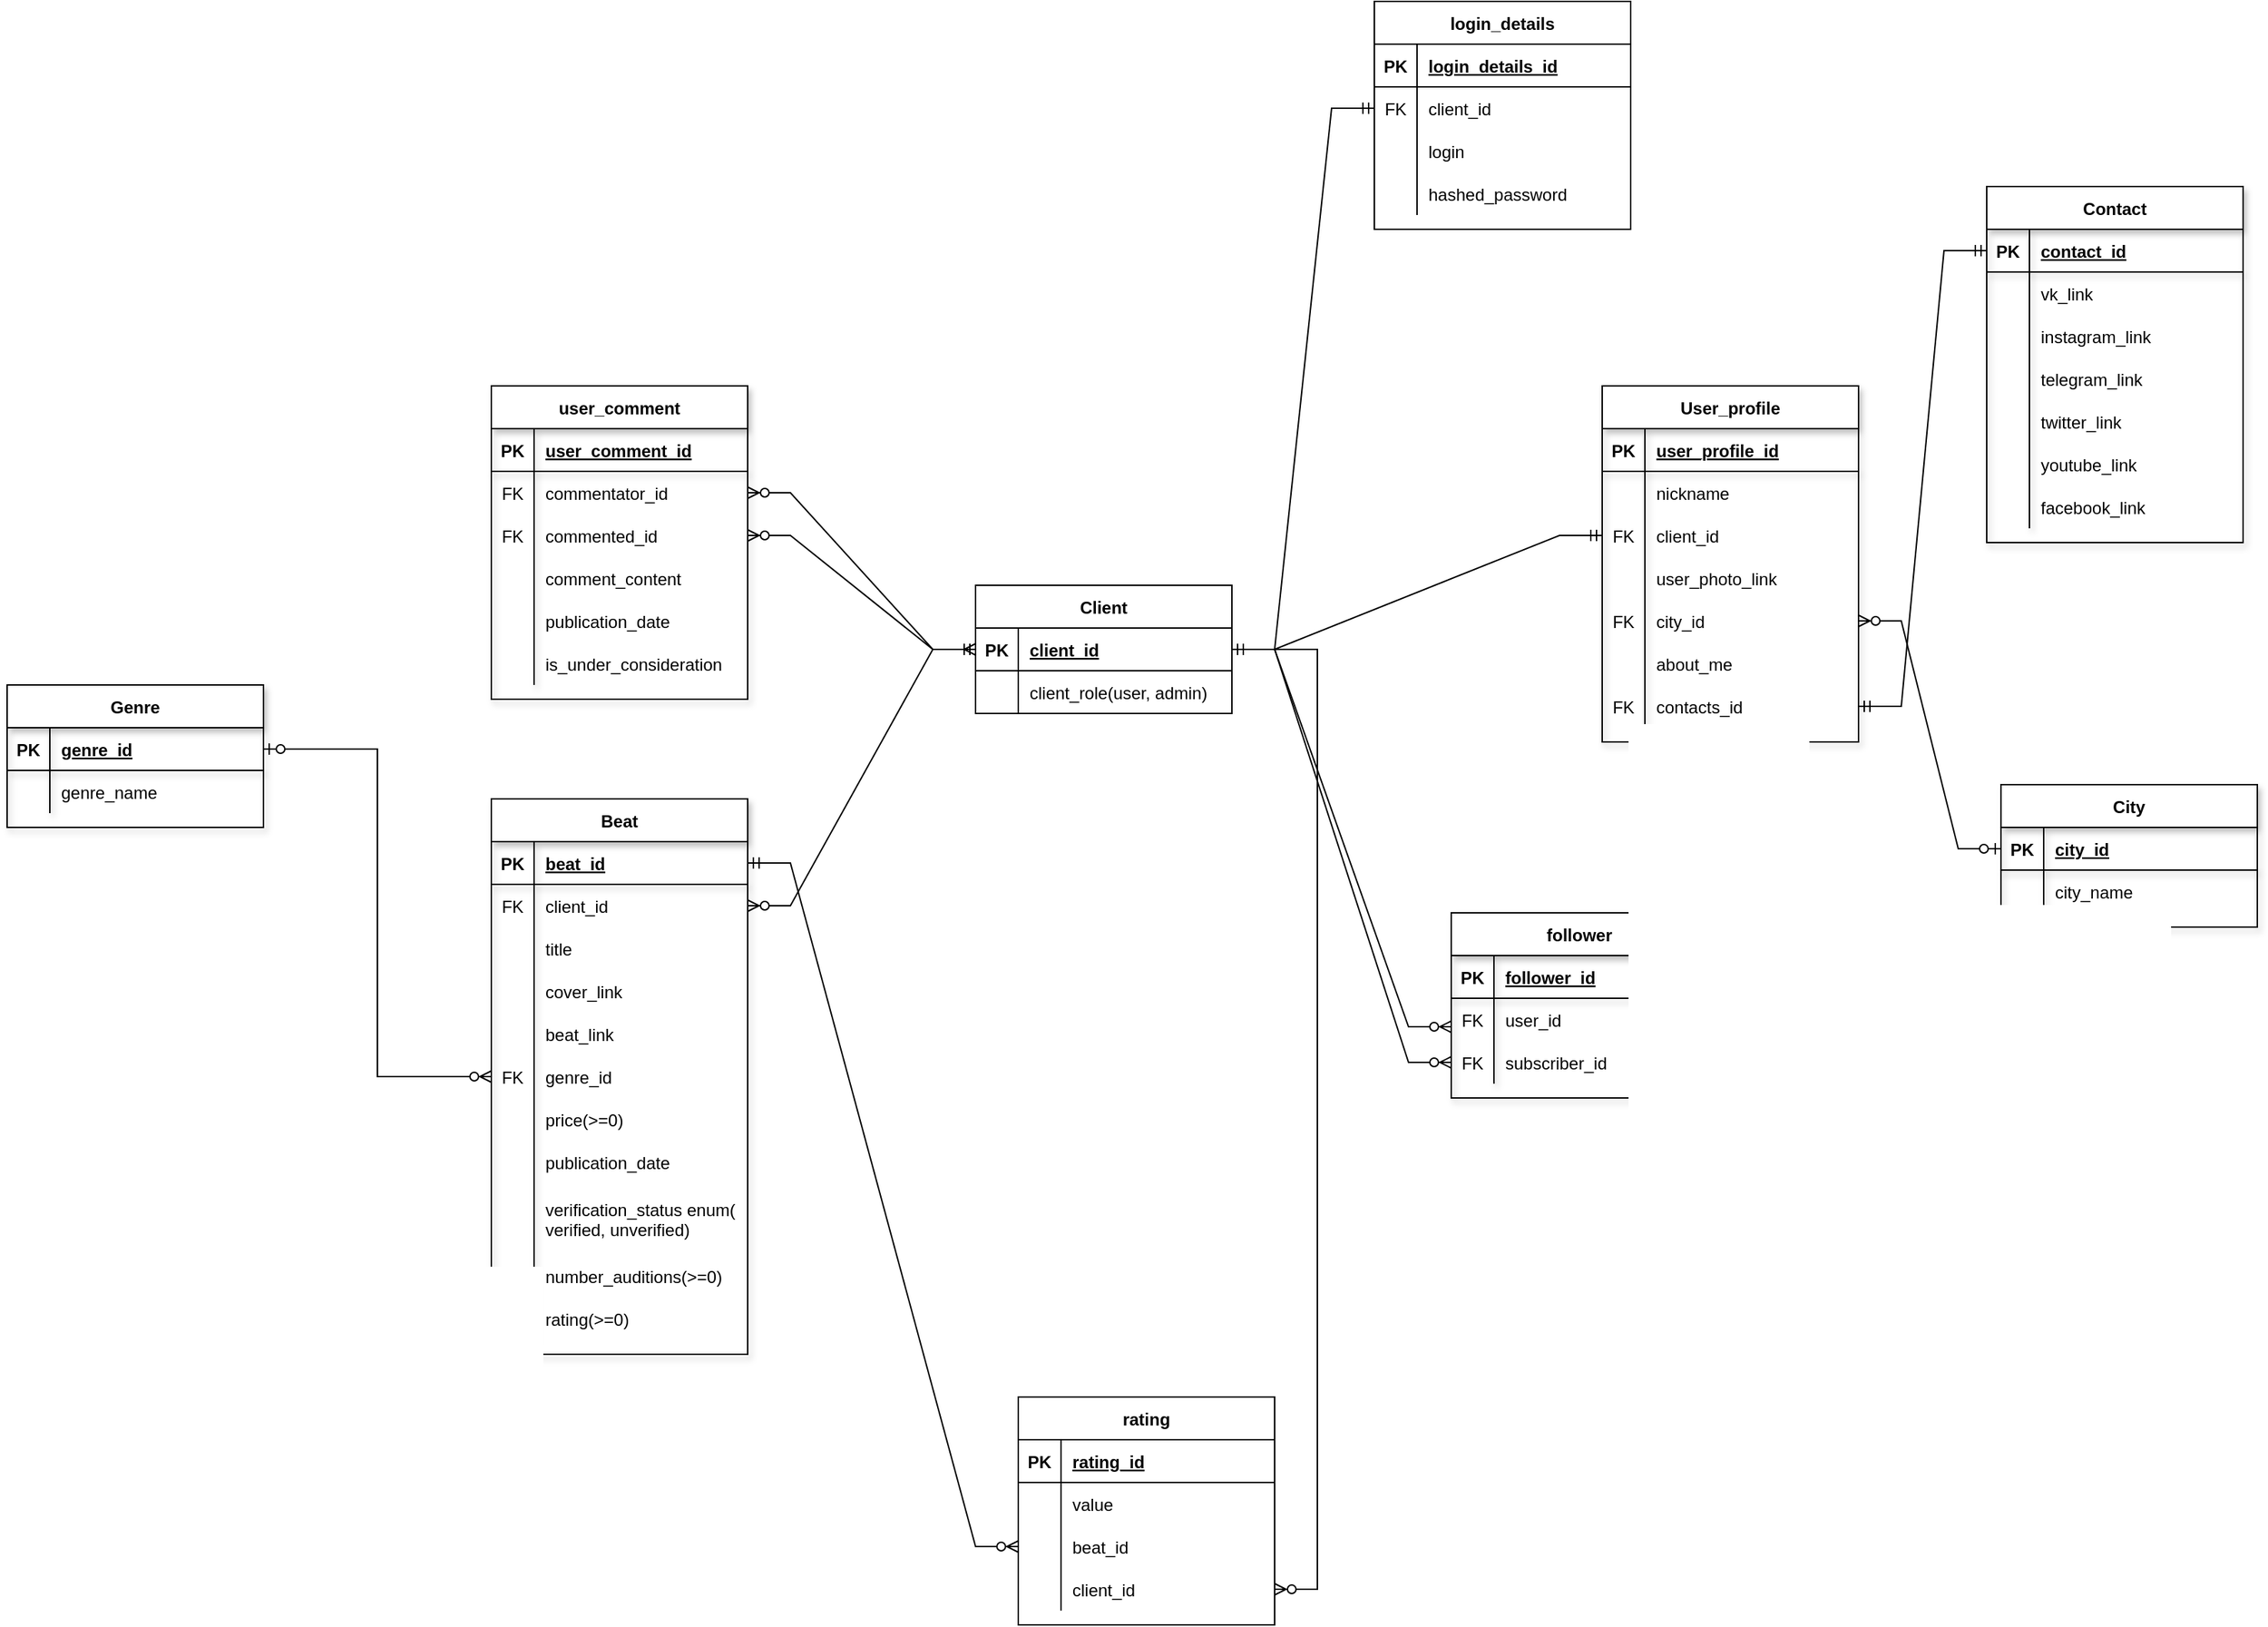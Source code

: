 <mxfile version="15.4.0" type="device"><diagram id="S7lnAUD_7jqkaGzwWIWO" name="Страница 1"><mxGraphModel dx="2012" dy="685" grid="1" gridSize="10" guides="1" tooltips="1" connect="1" arrows="1" fold="1" page="1" pageScale="1" pageWidth="827" pageHeight="1169" math="0" shadow="0"><root><mxCell id="0"/><mxCell id="1" parent="0"/><mxCell id="3VRJRyuE0qE4eAoc0l2R-27" value="Client" style="shape=table;startSize=30;container=1;collapsible=1;childLayout=tableLayout;fixedRows=1;rowLines=0;fontStyle=1;align=center;resizeLast=1;" parent="1" vertex="1"><mxGeometry x="-100" y="690" width="180" height="90" as="geometry"/></mxCell><mxCell id="3VRJRyuE0qE4eAoc0l2R-28" value="" style="shape=partialRectangle;collapsible=0;dropTarget=0;pointerEvents=0;fillColor=none;top=0;left=0;bottom=1;right=0;points=[[0,0.5],[1,0.5]];portConstraint=eastwest;" parent="3VRJRyuE0qE4eAoc0l2R-27" vertex="1"><mxGeometry y="30" width="180" height="30" as="geometry"/></mxCell><mxCell id="3VRJRyuE0qE4eAoc0l2R-29" value="PK" style="shape=partialRectangle;connectable=0;fillColor=none;top=0;left=0;bottom=0;right=0;fontStyle=1;overflow=hidden;" parent="3VRJRyuE0qE4eAoc0l2R-28" vertex="1"><mxGeometry width="30" height="30" as="geometry"><mxRectangle width="30" height="30" as="alternateBounds"/></mxGeometry></mxCell><mxCell id="3VRJRyuE0qE4eAoc0l2R-30" value="client_id" style="shape=partialRectangle;connectable=0;fillColor=none;top=0;left=0;bottom=0;right=0;align=left;spacingLeft=6;fontStyle=5;overflow=hidden;" parent="3VRJRyuE0qE4eAoc0l2R-28" vertex="1"><mxGeometry x="30" width="150" height="30" as="geometry"><mxRectangle width="150" height="30" as="alternateBounds"/></mxGeometry></mxCell><mxCell id="3VRJRyuE0qE4eAoc0l2R-114" style="shape=partialRectangle;collapsible=0;dropTarget=0;pointerEvents=0;fillColor=none;top=0;left=0;bottom=0;right=0;points=[[0,0.5],[1,0.5]];portConstraint=eastwest;" parent="3VRJRyuE0qE4eAoc0l2R-27" vertex="1"><mxGeometry y="60" width="180" height="30" as="geometry"/></mxCell><mxCell id="3VRJRyuE0qE4eAoc0l2R-115" style="shape=partialRectangle;connectable=0;fillColor=none;top=0;left=0;bottom=0;right=0;editable=1;overflow=hidden;" parent="3VRJRyuE0qE4eAoc0l2R-114" vertex="1"><mxGeometry width="30" height="30" as="geometry"><mxRectangle width="30" height="30" as="alternateBounds"/></mxGeometry></mxCell><mxCell id="3VRJRyuE0qE4eAoc0l2R-116" value="client_role(user, admin)" style="shape=partialRectangle;connectable=0;fillColor=none;top=0;left=0;bottom=0;right=0;align=left;spacingLeft=6;overflow=hidden;" parent="3VRJRyuE0qE4eAoc0l2R-114" vertex="1"><mxGeometry x="30" width="150" height="30" as="geometry"><mxRectangle width="150" height="30" as="alternateBounds"/></mxGeometry></mxCell><mxCell id="3VRJRyuE0qE4eAoc0l2R-93" value="login_details" style="shape=table;startSize=30;container=1;collapsible=1;childLayout=tableLayout;fixedRows=1;rowLines=0;fontStyle=1;align=center;resizeLast=1;" parent="1" vertex="1"><mxGeometry x="180" y="280" width="180" height="160" as="geometry"/></mxCell><mxCell id="3VRJRyuE0qE4eAoc0l2R-94" value="" style="shape=partialRectangle;collapsible=0;dropTarget=0;pointerEvents=0;fillColor=none;top=0;left=0;bottom=1;right=0;points=[[0,0.5],[1,0.5]];portConstraint=eastwest;" parent="3VRJRyuE0qE4eAoc0l2R-93" vertex="1"><mxGeometry y="30" width="180" height="30" as="geometry"/></mxCell><mxCell id="3VRJRyuE0qE4eAoc0l2R-95" value="PK" style="shape=partialRectangle;connectable=0;fillColor=none;top=0;left=0;bottom=0;right=0;fontStyle=1;overflow=hidden;" parent="3VRJRyuE0qE4eAoc0l2R-94" vertex="1"><mxGeometry width="30" height="30" as="geometry"><mxRectangle width="30" height="30" as="alternateBounds"/></mxGeometry></mxCell><mxCell id="3VRJRyuE0qE4eAoc0l2R-96" value="login_details_id" style="shape=partialRectangle;connectable=0;fillColor=none;top=0;left=0;bottom=0;right=0;align=left;spacingLeft=6;fontStyle=5;overflow=hidden;" parent="3VRJRyuE0qE4eAoc0l2R-94" vertex="1"><mxGeometry x="30" width="150" height="30" as="geometry"><mxRectangle width="150" height="30" as="alternateBounds"/></mxGeometry></mxCell><mxCell id="3VRJRyuE0qE4eAoc0l2R-97" value="" style="shape=partialRectangle;collapsible=0;dropTarget=0;pointerEvents=0;fillColor=none;top=0;left=0;bottom=0;right=0;points=[[0,0.5],[1,0.5]];portConstraint=eastwest;" parent="3VRJRyuE0qE4eAoc0l2R-93" vertex="1"><mxGeometry y="60" width="180" height="30" as="geometry"/></mxCell><mxCell id="3VRJRyuE0qE4eAoc0l2R-98" value="FK" style="shape=partialRectangle;connectable=0;fillColor=none;top=0;left=0;bottom=0;right=0;editable=1;overflow=hidden;" parent="3VRJRyuE0qE4eAoc0l2R-97" vertex="1"><mxGeometry width="30" height="30" as="geometry"><mxRectangle width="30" height="30" as="alternateBounds"/></mxGeometry></mxCell><mxCell id="3VRJRyuE0qE4eAoc0l2R-99" value="client_id" style="shape=partialRectangle;connectable=0;fillColor=none;top=0;left=0;bottom=0;right=0;align=left;spacingLeft=6;overflow=hidden;" parent="3VRJRyuE0qE4eAoc0l2R-97" vertex="1"><mxGeometry x="30" width="150" height="30" as="geometry"><mxRectangle width="150" height="30" as="alternateBounds"/></mxGeometry></mxCell><mxCell id="3VRJRyuE0qE4eAoc0l2R-100" value="" style="shape=partialRectangle;collapsible=0;dropTarget=0;pointerEvents=0;fillColor=none;top=0;left=0;bottom=0;right=0;points=[[0,0.5],[1,0.5]];portConstraint=eastwest;" parent="3VRJRyuE0qE4eAoc0l2R-93" vertex="1"><mxGeometry y="90" width="180" height="30" as="geometry"/></mxCell><mxCell id="3VRJRyuE0qE4eAoc0l2R-101" value="" style="shape=partialRectangle;connectable=0;fillColor=none;top=0;left=0;bottom=0;right=0;editable=1;overflow=hidden;" parent="3VRJRyuE0qE4eAoc0l2R-100" vertex="1"><mxGeometry width="30" height="30" as="geometry"><mxRectangle width="30" height="30" as="alternateBounds"/></mxGeometry></mxCell><mxCell id="3VRJRyuE0qE4eAoc0l2R-102" value="login" style="shape=partialRectangle;connectable=0;fillColor=none;top=0;left=0;bottom=0;right=0;align=left;spacingLeft=6;overflow=hidden;" parent="3VRJRyuE0qE4eAoc0l2R-100" vertex="1"><mxGeometry x="30" width="150" height="30" as="geometry"><mxRectangle width="150" height="30" as="alternateBounds"/></mxGeometry></mxCell><mxCell id="3VRJRyuE0qE4eAoc0l2R-103" value="" style="shape=partialRectangle;collapsible=0;dropTarget=0;pointerEvents=0;fillColor=none;top=0;left=0;bottom=0;right=0;points=[[0,0.5],[1,0.5]];portConstraint=eastwest;" parent="3VRJRyuE0qE4eAoc0l2R-93" vertex="1"><mxGeometry y="120" width="180" height="30" as="geometry"/></mxCell><mxCell id="3VRJRyuE0qE4eAoc0l2R-104" value="" style="shape=partialRectangle;connectable=0;fillColor=none;top=0;left=0;bottom=0;right=0;editable=1;overflow=hidden;" parent="3VRJRyuE0qE4eAoc0l2R-103" vertex="1"><mxGeometry width="30" height="30" as="geometry"><mxRectangle width="30" height="30" as="alternateBounds"/></mxGeometry></mxCell><mxCell id="3VRJRyuE0qE4eAoc0l2R-105" value="hashed_password" style="shape=partialRectangle;connectable=0;fillColor=none;top=0;left=0;bottom=0;right=0;align=left;spacingLeft=6;overflow=hidden;" parent="3VRJRyuE0qE4eAoc0l2R-103" vertex="1"><mxGeometry x="30" width="150" height="30" as="geometry"><mxRectangle width="150" height="30" as="alternateBounds"/></mxGeometry></mxCell><mxCell id="3VRJRyuE0qE4eAoc0l2R-118" value="" style="edgeStyle=entityRelationEdgeStyle;fontSize=12;html=1;endArrow=ERmandOne;startArrow=ERmandOne;rounded=0;entryX=0;entryY=0.5;entryDx=0;entryDy=0;exitX=1;exitY=0.5;exitDx=0;exitDy=0;" parent="1" source="3VRJRyuE0qE4eAoc0l2R-28" target="3VRJRyuE0qE4eAoc0l2R-97" edge="1"><mxGeometry width="100" height="100" relative="1" as="geometry"><mxPoint x="370" y="300" as="sourcePoint"/><mxPoint x="470" y="200" as="targetPoint"/></mxGeometry></mxCell><mxCell id="3VRJRyuE0qE4eAoc0l2R-119" value="user_comment" style="shape=table;startSize=30;container=1;collapsible=1;childLayout=tableLayout;fixedRows=1;rowLines=0;fontStyle=1;align=center;resizeLast=1;shadow=1;" parent="1" vertex="1"><mxGeometry x="-440" y="550" width="180" height="220" as="geometry"/></mxCell><mxCell id="3VRJRyuE0qE4eAoc0l2R-120" value="" style="shape=partialRectangle;collapsible=0;dropTarget=0;pointerEvents=0;fillColor=none;top=0;left=0;bottom=1;right=0;points=[[0,0.5],[1,0.5]];portConstraint=eastwest;shadow=1;" parent="3VRJRyuE0qE4eAoc0l2R-119" vertex="1"><mxGeometry y="30" width="180" height="30" as="geometry"/></mxCell><mxCell id="3VRJRyuE0qE4eAoc0l2R-121" value="PK" style="shape=partialRectangle;connectable=0;fillColor=none;top=0;left=0;bottom=0;right=0;fontStyle=1;overflow=hidden;shadow=1;" parent="3VRJRyuE0qE4eAoc0l2R-120" vertex="1"><mxGeometry width="30" height="30" as="geometry"><mxRectangle width="30" height="30" as="alternateBounds"/></mxGeometry></mxCell><mxCell id="3VRJRyuE0qE4eAoc0l2R-122" value="user_comment_id" style="shape=partialRectangle;connectable=0;fillColor=none;top=0;left=0;bottom=0;right=0;align=left;spacingLeft=6;fontStyle=5;overflow=hidden;shadow=1;" parent="3VRJRyuE0qE4eAoc0l2R-120" vertex="1"><mxGeometry x="30" width="150" height="30" as="geometry"><mxRectangle width="150" height="30" as="alternateBounds"/></mxGeometry></mxCell><mxCell id="3VRJRyuE0qE4eAoc0l2R-123" value="" style="shape=partialRectangle;collapsible=0;dropTarget=0;pointerEvents=0;fillColor=none;top=0;left=0;bottom=0;right=0;points=[[0,0.5],[1,0.5]];portConstraint=eastwest;shadow=1;" parent="3VRJRyuE0qE4eAoc0l2R-119" vertex="1"><mxGeometry y="60" width="180" height="30" as="geometry"/></mxCell><mxCell id="3VRJRyuE0qE4eAoc0l2R-124" value="FK" style="shape=partialRectangle;connectable=0;fillColor=none;top=0;left=0;bottom=0;right=0;editable=1;overflow=hidden;shadow=1;" parent="3VRJRyuE0qE4eAoc0l2R-123" vertex="1"><mxGeometry width="30" height="30" as="geometry"><mxRectangle width="30" height="30" as="alternateBounds"/></mxGeometry></mxCell><mxCell id="3VRJRyuE0qE4eAoc0l2R-125" value="commentator_id" style="shape=partialRectangle;connectable=0;fillColor=none;top=0;left=0;bottom=0;right=0;align=left;spacingLeft=6;overflow=hidden;shadow=1;" parent="3VRJRyuE0qE4eAoc0l2R-123" vertex="1"><mxGeometry x="30" width="150" height="30" as="geometry"><mxRectangle width="150" height="30" as="alternateBounds"/></mxGeometry></mxCell><mxCell id="3VRJRyuE0qE4eAoc0l2R-126" value="" style="shape=partialRectangle;collapsible=0;dropTarget=0;pointerEvents=0;fillColor=none;top=0;left=0;bottom=0;right=0;points=[[0,0.5],[1,0.5]];portConstraint=eastwest;shadow=1;" parent="3VRJRyuE0qE4eAoc0l2R-119" vertex="1"><mxGeometry y="90" width="180" height="30" as="geometry"/></mxCell><mxCell id="3VRJRyuE0qE4eAoc0l2R-127" value="FK" style="shape=partialRectangle;connectable=0;fillColor=none;top=0;left=0;bottom=0;right=0;editable=1;overflow=hidden;shadow=1;" parent="3VRJRyuE0qE4eAoc0l2R-126" vertex="1"><mxGeometry width="30" height="30" as="geometry"><mxRectangle width="30" height="30" as="alternateBounds"/></mxGeometry></mxCell><mxCell id="3VRJRyuE0qE4eAoc0l2R-128" value="commented_id" style="shape=partialRectangle;connectable=0;fillColor=none;top=0;left=0;bottom=0;right=0;align=left;spacingLeft=6;overflow=hidden;shadow=1;" parent="3VRJRyuE0qE4eAoc0l2R-126" vertex="1"><mxGeometry x="30" width="150" height="30" as="geometry"><mxRectangle width="150" height="30" as="alternateBounds"/></mxGeometry></mxCell><mxCell id="3VRJRyuE0qE4eAoc0l2R-129" value="" style="shape=partialRectangle;collapsible=0;dropTarget=0;pointerEvents=0;fillColor=none;top=0;left=0;bottom=0;right=0;points=[[0,0.5],[1,0.5]];portConstraint=eastwest;shadow=1;" parent="3VRJRyuE0qE4eAoc0l2R-119" vertex="1"><mxGeometry y="120" width="180" height="30" as="geometry"/></mxCell><mxCell id="3VRJRyuE0qE4eAoc0l2R-130" value="" style="shape=partialRectangle;connectable=0;fillColor=none;top=0;left=0;bottom=0;right=0;editable=1;overflow=hidden;shadow=1;" parent="3VRJRyuE0qE4eAoc0l2R-129" vertex="1"><mxGeometry width="30" height="30" as="geometry"><mxRectangle width="30" height="30" as="alternateBounds"/></mxGeometry></mxCell><mxCell id="3VRJRyuE0qE4eAoc0l2R-131" value="comment_content" style="shape=partialRectangle;connectable=0;fillColor=none;top=0;left=0;bottom=0;right=0;align=left;spacingLeft=6;overflow=hidden;shadow=1;" parent="3VRJRyuE0qE4eAoc0l2R-129" vertex="1"><mxGeometry x="30" width="150" height="30" as="geometry"><mxRectangle width="150" height="30" as="alternateBounds"/></mxGeometry></mxCell><mxCell id="3VRJRyuE0qE4eAoc0l2R-137" style="shape=partialRectangle;collapsible=0;dropTarget=0;pointerEvents=0;fillColor=none;top=0;left=0;bottom=0;right=0;points=[[0,0.5],[1,0.5]];portConstraint=eastwest;shadow=1;" parent="3VRJRyuE0qE4eAoc0l2R-119" vertex="1"><mxGeometry y="150" width="180" height="30" as="geometry"/></mxCell><mxCell id="3VRJRyuE0qE4eAoc0l2R-138" style="shape=partialRectangle;connectable=0;fillColor=none;top=0;left=0;bottom=0;right=0;editable=1;overflow=hidden;shadow=1;" parent="3VRJRyuE0qE4eAoc0l2R-137" vertex="1"><mxGeometry width="30" height="30" as="geometry"><mxRectangle width="30" height="30" as="alternateBounds"/></mxGeometry></mxCell><mxCell id="3VRJRyuE0qE4eAoc0l2R-139" value="publication_date" style="shape=partialRectangle;connectable=0;fillColor=none;top=0;left=0;bottom=0;right=0;align=left;spacingLeft=6;overflow=hidden;shadow=1;" parent="3VRJRyuE0qE4eAoc0l2R-137" vertex="1"><mxGeometry x="30" width="150" height="30" as="geometry"><mxRectangle width="150" height="30" as="alternateBounds"/></mxGeometry></mxCell><mxCell id="3VRJRyuE0qE4eAoc0l2R-277" style="shape=partialRectangle;collapsible=0;dropTarget=0;pointerEvents=0;fillColor=none;top=0;left=0;bottom=0;right=0;points=[[0,0.5],[1,0.5]];portConstraint=eastwest;shadow=1;" parent="3VRJRyuE0qE4eAoc0l2R-119" vertex="1"><mxGeometry y="180" width="180" height="30" as="geometry"/></mxCell><mxCell id="3VRJRyuE0qE4eAoc0l2R-278" style="shape=partialRectangle;connectable=0;fillColor=none;top=0;left=0;bottom=0;right=0;editable=1;overflow=hidden;shadow=1;" parent="3VRJRyuE0qE4eAoc0l2R-277" vertex="1"><mxGeometry width="30" height="30" as="geometry"><mxRectangle width="30" height="30" as="alternateBounds"/></mxGeometry></mxCell><mxCell id="3VRJRyuE0qE4eAoc0l2R-279" value="is_under_consideration" style="shape=partialRectangle;connectable=0;fillColor=none;top=0;left=0;bottom=0;right=0;align=left;spacingLeft=6;overflow=hidden;shadow=1;" parent="3VRJRyuE0qE4eAoc0l2R-277" vertex="1"><mxGeometry x="30" width="150" height="30" as="geometry"><mxRectangle width="150" height="30" as="alternateBounds"/></mxGeometry></mxCell><mxCell id="3VRJRyuE0qE4eAoc0l2R-132" value="" style="edgeStyle=entityRelationEdgeStyle;fontSize=12;html=1;endArrow=ERzeroToMany;startArrow=ERmandOne;rounded=0;entryX=1;entryY=0.5;entryDx=0;entryDy=0;exitX=0;exitY=0.5;exitDx=0;exitDy=0;" parent="1" source="3VRJRyuE0qE4eAoc0l2R-28" target="3VRJRyuE0qE4eAoc0l2R-123" edge="1"><mxGeometry width="100" height="100" relative="1" as="geometry"><mxPoint x="160" y="325" as="sourcePoint"/><mxPoint x="470" y="200" as="targetPoint"/></mxGeometry></mxCell><mxCell id="3VRJRyuE0qE4eAoc0l2R-133" value="" style="edgeStyle=entityRelationEdgeStyle;fontSize=12;html=1;endArrow=ERzeroToMany;startArrow=ERmandOne;rounded=0;entryX=1;entryY=0.5;entryDx=0;entryDy=0;" parent="1" source="3VRJRyuE0qE4eAoc0l2R-28" target="3VRJRyuE0qE4eAoc0l2R-126" edge="1"><mxGeometry width="100" height="100" relative="1" as="geometry"><mxPoint x="200" y="150" as="sourcePoint"/><mxPoint x="230" y="240" as="targetPoint"/></mxGeometry></mxCell><mxCell id="3VRJRyuE0qE4eAoc0l2R-140" value="Beat" style="shape=table;startSize=30;container=1;collapsible=1;childLayout=tableLayout;fixedRows=1;rowLines=0;fontStyle=1;align=center;resizeLast=1;shadow=1;" parent="1" vertex="1"><mxGeometry x="-440" y="840" width="180" height="390" as="geometry"/></mxCell><mxCell id="3VRJRyuE0qE4eAoc0l2R-141" value="" style="shape=partialRectangle;collapsible=0;dropTarget=0;pointerEvents=0;fillColor=none;top=0;left=0;bottom=1;right=0;points=[[0,0.5],[1,0.5]];portConstraint=eastwest;shadow=1;" parent="3VRJRyuE0qE4eAoc0l2R-140" vertex="1"><mxGeometry y="30" width="180" height="30" as="geometry"/></mxCell><mxCell id="3VRJRyuE0qE4eAoc0l2R-142" value="PK" style="shape=partialRectangle;connectable=0;fillColor=none;top=0;left=0;bottom=0;right=0;fontStyle=1;overflow=hidden;shadow=1;" parent="3VRJRyuE0qE4eAoc0l2R-141" vertex="1"><mxGeometry width="30" height="30" as="geometry"><mxRectangle width="30" height="30" as="alternateBounds"/></mxGeometry></mxCell><mxCell id="3VRJRyuE0qE4eAoc0l2R-143" value="beat_id" style="shape=partialRectangle;connectable=0;fillColor=none;top=0;left=0;bottom=0;right=0;align=left;spacingLeft=6;fontStyle=5;overflow=hidden;shadow=1;" parent="3VRJRyuE0qE4eAoc0l2R-141" vertex="1"><mxGeometry x="30" width="150" height="30" as="geometry"><mxRectangle width="150" height="30" as="alternateBounds"/></mxGeometry></mxCell><mxCell id="3VRJRyuE0qE4eAoc0l2R-144" value="" style="shape=partialRectangle;collapsible=0;dropTarget=0;pointerEvents=0;fillColor=none;top=0;left=0;bottom=0;right=0;points=[[0,0.5],[1,0.5]];portConstraint=eastwest;shadow=1;" parent="3VRJRyuE0qE4eAoc0l2R-140" vertex="1"><mxGeometry y="60" width="180" height="30" as="geometry"/></mxCell><mxCell id="3VRJRyuE0qE4eAoc0l2R-145" value="FK" style="shape=partialRectangle;connectable=0;fillColor=none;top=0;left=0;bottom=0;right=0;editable=1;overflow=hidden;shadow=1;" parent="3VRJRyuE0qE4eAoc0l2R-144" vertex="1"><mxGeometry width="30" height="30" as="geometry"><mxRectangle width="30" height="30" as="alternateBounds"/></mxGeometry></mxCell><mxCell id="3VRJRyuE0qE4eAoc0l2R-146" value="client_id" style="shape=partialRectangle;connectable=0;fillColor=none;top=0;left=0;bottom=0;right=0;align=left;spacingLeft=6;overflow=hidden;shadow=1;" parent="3VRJRyuE0qE4eAoc0l2R-144" vertex="1"><mxGeometry x="30" width="150" height="30" as="geometry"><mxRectangle width="150" height="30" as="alternateBounds"/></mxGeometry></mxCell><mxCell id="3VRJRyuE0qE4eAoc0l2R-147" value="" style="shape=partialRectangle;collapsible=0;dropTarget=0;pointerEvents=0;fillColor=none;top=0;left=0;bottom=0;right=0;points=[[0,0.5],[1,0.5]];portConstraint=eastwest;shadow=1;" parent="3VRJRyuE0qE4eAoc0l2R-140" vertex="1"><mxGeometry y="90" width="180" height="30" as="geometry"/></mxCell><mxCell id="3VRJRyuE0qE4eAoc0l2R-148" value="" style="shape=partialRectangle;connectable=0;fillColor=none;top=0;left=0;bottom=0;right=0;editable=1;overflow=hidden;shadow=1;" parent="3VRJRyuE0qE4eAoc0l2R-147" vertex="1"><mxGeometry width="30" height="30" as="geometry"><mxRectangle width="30" height="30" as="alternateBounds"/></mxGeometry></mxCell><mxCell id="3VRJRyuE0qE4eAoc0l2R-149" value="title" style="shape=partialRectangle;connectable=0;fillColor=none;top=0;left=0;bottom=0;right=0;align=left;spacingLeft=6;overflow=hidden;shadow=1;" parent="3VRJRyuE0qE4eAoc0l2R-147" vertex="1"><mxGeometry x="30" width="150" height="30" as="geometry"><mxRectangle width="150" height="30" as="alternateBounds"/></mxGeometry></mxCell><mxCell id="3VRJRyuE0qE4eAoc0l2R-150" value="" style="shape=partialRectangle;collapsible=0;dropTarget=0;pointerEvents=0;fillColor=none;top=0;left=0;bottom=0;right=0;points=[[0,0.5],[1,0.5]];portConstraint=eastwest;shadow=1;" parent="3VRJRyuE0qE4eAoc0l2R-140" vertex="1"><mxGeometry y="120" width="180" height="30" as="geometry"/></mxCell><mxCell id="3VRJRyuE0qE4eAoc0l2R-151" value="" style="shape=partialRectangle;connectable=0;fillColor=none;top=0;left=0;bottom=0;right=0;editable=1;overflow=hidden;shadow=1;" parent="3VRJRyuE0qE4eAoc0l2R-150" vertex="1"><mxGeometry width="30" height="30" as="geometry"><mxRectangle width="30" height="30" as="alternateBounds"/></mxGeometry></mxCell><mxCell id="3VRJRyuE0qE4eAoc0l2R-152" value="cover_link" style="shape=partialRectangle;connectable=0;fillColor=none;top=0;left=0;bottom=0;right=0;align=left;spacingLeft=6;overflow=hidden;shadow=1;" parent="3VRJRyuE0qE4eAoc0l2R-150" vertex="1"><mxGeometry x="30" width="150" height="30" as="geometry"><mxRectangle width="150" height="30" as="alternateBounds"/></mxGeometry></mxCell><mxCell id="xA5j8Jng3tUa9qm7ZO_o-1" style="shape=partialRectangle;collapsible=0;dropTarget=0;pointerEvents=0;fillColor=none;top=0;left=0;bottom=0;right=0;points=[[0,0.5],[1,0.5]];portConstraint=eastwest;shadow=1;" parent="3VRJRyuE0qE4eAoc0l2R-140" vertex="1"><mxGeometry y="150" width="180" height="30" as="geometry"/></mxCell><mxCell id="xA5j8Jng3tUa9qm7ZO_o-2" style="shape=partialRectangle;connectable=0;fillColor=none;top=0;left=0;bottom=0;right=0;editable=1;overflow=hidden;shadow=1;" parent="xA5j8Jng3tUa9qm7ZO_o-1" vertex="1"><mxGeometry width="30" height="30" as="geometry"><mxRectangle width="30" height="30" as="alternateBounds"/></mxGeometry></mxCell><mxCell id="xA5j8Jng3tUa9qm7ZO_o-3" value="beat_link" style="shape=partialRectangle;connectable=0;fillColor=none;top=0;left=0;bottom=0;right=0;align=left;spacingLeft=6;overflow=hidden;shadow=1;" parent="xA5j8Jng3tUa9qm7ZO_o-1" vertex="1"><mxGeometry x="30" width="150" height="30" as="geometry"><mxRectangle width="150" height="30" as="alternateBounds"/></mxGeometry></mxCell><mxCell id="3VRJRyuE0qE4eAoc0l2R-175" style="shape=partialRectangle;collapsible=0;dropTarget=0;pointerEvents=0;fillColor=none;top=0;left=0;bottom=0;right=0;points=[[0,0.5],[1,0.5]];portConstraint=eastwest;shadow=1;" parent="3VRJRyuE0qE4eAoc0l2R-140" vertex="1"><mxGeometry y="180" width="180" height="30" as="geometry"/></mxCell><mxCell id="3VRJRyuE0qE4eAoc0l2R-176" value="FK" style="shape=partialRectangle;connectable=0;fillColor=none;top=0;left=0;bottom=0;right=0;editable=1;overflow=hidden;shadow=1;" parent="3VRJRyuE0qE4eAoc0l2R-175" vertex="1"><mxGeometry width="30" height="30" as="geometry"><mxRectangle width="30" height="30" as="alternateBounds"/></mxGeometry></mxCell><mxCell id="3VRJRyuE0qE4eAoc0l2R-177" value="genre_id" style="shape=partialRectangle;connectable=0;fillColor=none;top=0;left=0;bottom=0;right=0;align=left;spacingLeft=6;overflow=hidden;shadow=1;" parent="3VRJRyuE0qE4eAoc0l2R-175" vertex="1"><mxGeometry x="30" width="150" height="30" as="geometry"><mxRectangle width="150" height="30" as="alternateBounds"/></mxGeometry></mxCell><mxCell id="3VRJRyuE0qE4eAoc0l2R-172" style="shape=partialRectangle;collapsible=0;dropTarget=0;pointerEvents=0;fillColor=none;top=0;left=0;bottom=0;right=0;points=[[0,0.5],[1,0.5]];portConstraint=eastwest;shadow=1;" parent="3VRJRyuE0qE4eAoc0l2R-140" vertex="1"><mxGeometry y="210" width="180" height="30" as="geometry"/></mxCell><mxCell id="3VRJRyuE0qE4eAoc0l2R-173" style="shape=partialRectangle;connectable=0;fillColor=none;top=0;left=0;bottom=0;right=0;editable=1;overflow=hidden;shadow=1;" parent="3VRJRyuE0qE4eAoc0l2R-172" vertex="1"><mxGeometry width="30" height="30" as="geometry"><mxRectangle width="30" height="30" as="alternateBounds"/></mxGeometry></mxCell><mxCell id="3VRJRyuE0qE4eAoc0l2R-174" value="price(&gt;=0)" style="shape=partialRectangle;connectable=0;fillColor=none;top=0;left=0;bottom=0;right=0;align=left;spacingLeft=6;overflow=hidden;shadow=1;" parent="3VRJRyuE0qE4eAoc0l2R-172" vertex="1"><mxGeometry x="30" width="150" height="30" as="geometry"><mxRectangle width="150" height="30" as="alternateBounds"/></mxGeometry></mxCell><mxCell id="3VRJRyuE0qE4eAoc0l2R-198" style="shape=partialRectangle;collapsible=0;dropTarget=0;pointerEvents=0;fillColor=none;top=0;left=0;bottom=0;right=0;points=[[0,0.5],[1,0.5]];portConstraint=eastwest;shadow=1;" parent="3VRJRyuE0qE4eAoc0l2R-140" vertex="1"><mxGeometry y="240" width="180" height="30" as="geometry"/></mxCell><mxCell id="3VRJRyuE0qE4eAoc0l2R-199" style="shape=partialRectangle;connectable=0;fillColor=none;top=0;left=0;bottom=0;right=0;editable=1;overflow=hidden;shadow=1;" parent="3VRJRyuE0qE4eAoc0l2R-198" vertex="1"><mxGeometry width="30" height="30" as="geometry"><mxRectangle width="30" height="30" as="alternateBounds"/></mxGeometry></mxCell><mxCell id="3VRJRyuE0qE4eAoc0l2R-200" value="publication_date" style="shape=partialRectangle;connectable=0;fillColor=none;top=0;left=0;bottom=0;right=0;align=left;spacingLeft=6;overflow=hidden;shadow=1;" parent="3VRJRyuE0qE4eAoc0l2R-198" vertex="1"><mxGeometry x="30" width="150" height="30" as="geometry"><mxRectangle width="150" height="30" as="alternateBounds"/></mxGeometry></mxCell><mxCell id="3VRJRyuE0qE4eAoc0l2R-261" style="shape=partialRectangle;collapsible=0;dropTarget=0;pointerEvents=0;fillColor=none;top=0;left=0;bottom=0;right=0;points=[[0,0.5],[1,0.5]];portConstraint=eastwest;shadow=1;" parent="3VRJRyuE0qE4eAoc0l2R-140" vertex="1"><mxGeometry y="270" width="180" height="50" as="geometry"/></mxCell><mxCell id="3VRJRyuE0qE4eAoc0l2R-262" style="shape=partialRectangle;connectable=0;fillColor=none;top=0;left=0;bottom=0;right=0;editable=1;overflow=hidden;shadow=1;" parent="3VRJRyuE0qE4eAoc0l2R-261" vertex="1"><mxGeometry width="30" height="50" as="geometry"><mxRectangle width="30" height="50" as="alternateBounds"/></mxGeometry></mxCell><mxCell id="3VRJRyuE0qE4eAoc0l2R-263" value="verification_status enum(&#10;verified, unverified)" style="shape=partialRectangle;connectable=0;fillColor=none;top=0;left=0;bottom=0;right=0;align=left;spacingLeft=6;overflow=hidden;shadow=1;" parent="3VRJRyuE0qE4eAoc0l2R-261" vertex="1"><mxGeometry x="30" width="150" height="50" as="geometry"><mxRectangle width="150" height="50" as="alternateBounds"/></mxGeometry></mxCell><mxCell id="3VRJRyuE0qE4eAoc0l2R-169" style="shape=partialRectangle;collapsible=0;dropTarget=0;pointerEvents=0;fillColor=none;top=0;left=0;bottom=0;right=0;points=[[0,0.5],[1,0.5]];portConstraint=eastwest;shadow=1;" parent="3VRJRyuE0qE4eAoc0l2R-140" vertex="1"><mxGeometry y="320" width="180" height="30" as="geometry"/></mxCell><mxCell id="3VRJRyuE0qE4eAoc0l2R-170" style="shape=partialRectangle;connectable=0;fillColor=none;top=0;left=0;bottom=0;right=0;editable=1;overflow=hidden;shadow=1;" parent="3VRJRyuE0qE4eAoc0l2R-169" vertex="1"><mxGeometry width="30" height="30" as="geometry"><mxRectangle width="30" height="30" as="alternateBounds"/></mxGeometry></mxCell><mxCell id="3VRJRyuE0qE4eAoc0l2R-171" value="number_auditions(&gt;=0)" style="shape=partialRectangle;connectable=0;fillColor=none;top=0;left=0;bottom=0;right=0;align=left;spacingLeft=6;overflow=hidden;shadow=1;" parent="3VRJRyuE0qE4eAoc0l2R-169" vertex="1"><mxGeometry x="30" width="150" height="30" as="geometry"><mxRectangle width="150" height="30" as="alternateBounds"/></mxGeometry></mxCell><mxCell id="3VRJRyuE0qE4eAoc0l2R-166" style="shape=partialRectangle;collapsible=0;dropTarget=0;pointerEvents=0;fillColor=none;top=0;left=0;bottom=0;right=0;points=[[0,0.5],[1,0.5]];portConstraint=eastwest;shadow=1;" parent="3VRJRyuE0qE4eAoc0l2R-140" vertex="1"><mxGeometry y="350" width="180" height="30" as="geometry"/></mxCell><mxCell id="3VRJRyuE0qE4eAoc0l2R-167" style="shape=partialRectangle;connectable=0;fillColor=none;top=0;left=0;bottom=0;right=0;editable=1;overflow=hidden;shadow=1;" parent="3VRJRyuE0qE4eAoc0l2R-166" vertex="1"><mxGeometry width="30" height="30" as="geometry"><mxRectangle width="30" height="30" as="alternateBounds"/></mxGeometry></mxCell><mxCell id="3VRJRyuE0qE4eAoc0l2R-168" value="rating(&gt;=0)" style="shape=partialRectangle;connectable=0;fillColor=none;top=0;left=0;bottom=0;right=0;align=left;spacingLeft=6;overflow=hidden;shadow=1;" parent="3VRJRyuE0qE4eAoc0l2R-166" vertex="1"><mxGeometry x="30" width="150" height="30" as="geometry"><mxRectangle width="150" height="30" as="alternateBounds"/></mxGeometry></mxCell><mxCell id="3VRJRyuE0qE4eAoc0l2R-153" value="User_profile" style="shape=table;startSize=30;container=1;collapsible=1;childLayout=tableLayout;fixedRows=1;rowLines=0;fontStyle=1;align=center;resizeLast=1;shadow=1;" parent="1" vertex="1"><mxGeometry x="340" y="550" width="180" height="250" as="geometry"/></mxCell><mxCell id="3VRJRyuE0qE4eAoc0l2R-154" value="" style="shape=partialRectangle;collapsible=0;dropTarget=0;pointerEvents=0;fillColor=none;top=0;left=0;bottom=1;right=0;points=[[0,0.5],[1,0.5]];portConstraint=eastwest;shadow=1;" parent="3VRJRyuE0qE4eAoc0l2R-153" vertex="1"><mxGeometry y="30" width="180" height="30" as="geometry"/></mxCell><mxCell id="3VRJRyuE0qE4eAoc0l2R-155" value="PK" style="shape=partialRectangle;connectable=0;fillColor=none;top=0;left=0;bottom=0;right=0;fontStyle=1;overflow=hidden;shadow=1;" parent="3VRJRyuE0qE4eAoc0l2R-154" vertex="1"><mxGeometry width="30" height="30" as="geometry"><mxRectangle width="30" height="30" as="alternateBounds"/></mxGeometry></mxCell><mxCell id="3VRJRyuE0qE4eAoc0l2R-156" value="user_profile_id" style="shape=partialRectangle;connectable=0;fillColor=none;top=0;left=0;bottom=0;right=0;align=left;spacingLeft=6;fontStyle=5;overflow=hidden;shadow=1;" parent="3VRJRyuE0qE4eAoc0l2R-154" vertex="1"><mxGeometry x="30" width="150" height="30" as="geometry"><mxRectangle width="150" height="30" as="alternateBounds"/></mxGeometry></mxCell><mxCell id="3VRJRyuE0qE4eAoc0l2R-31" value="" style="shape=partialRectangle;collapsible=0;dropTarget=0;pointerEvents=0;fillColor=none;top=0;left=0;bottom=0;right=0;points=[[0,0.5],[1,0.5]];portConstraint=eastwest;" parent="3VRJRyuE0qE4eAoc0l2R-153" vertex="1"><mxGeometry y="60" width="180" height="30" as="geometry"/></mxCell><mxCell id="3VRJRyuE0qE4eAoc0l2R-32" value="" style="shape=partialRectangle;connectable=0;fillColor=none;top=0;left=0;bottom=0;right=0;editable=1;overflow=hidden;" parent="3VRJRyuE0qE4eAoc0l2R-31" vertex="1"><mxGeometry width="30" height="30" as="geometry"><mxRectangle width="30" height="30" as="alternateBounds"/></mxGeometry></mxCell><mxCell id="3VRJRyuE0qE4eAoc0l2R-33" value="nickname" style="shape=partialRectangle;connectable=0;fillColor=none;top=0;left=0;bottom=0;right=0;align=left;spacingLeft=6;overflow=hidden;" parent="3VRJRyuE0qE4eAoc0l2R-31" vertex="1"><mxGeometry x="30" width="150" height="30" as="geometry"><mxRectangle width="150" height="30" as="alternateBounds"/></mxGeometry></mxCell><mxCell id="3VRJRyuE0qE4eAoc0l2R-157" value="" style="shape=partialRectangle;collapsible=0;dropTarget=0;pointerEvents=0;fillColor=none;top=0;left=0;bottom=0;right=0;points=[[0,0.5],[1,0.5]];portConstraint=eastwest;shadow=1;" parent="3VRJRyuE0qE4eAoc0l2R-153" vertex="1"><mxGeometry y="90" width="180" height="30" as="geometry"/></mxCell><mxCell id="3VRJRyuE0qE4eAoc0l2R-158" value="FK" style="shape=partialRectangle;connectable=0;fillColor=none;top=0;left=0;bottom=0;right=0;editable=1;overflow=hidden;shadow=1;" parent="3VRJRyuE0qE4eAoc0l2R-157" vertex="1"><mxGeometry width="30" height="30" as="geometry"><mxRectangle width="30" height="30" as="alternateBounds"/></mxGeometry></mxCell><mxCell id="3VRJRyuE0qE4eAoc0l2R-159" value="client_id" style="shape=partialRectangle;connectable=0;fillColor=none;top=0;left=0;bottom=0;right=0;align=left;spacingLeft=6;overflow=hidden;shadow=1;" parent="3VRJRyuE0qE4eAoc0l2R-157" vertex="1"><mxGeometry x="30" width="150" height="30" as="geometry"><mxRectangle width="150" height="30" as="alternateBounds"/></mxGeometry></mxCell><mxCell id="3VRJRyuE0qE4eAoc0l2R-160" value="" style="shape=partialRectangle;collapsible=0;dropTarget=0;pointerEvents=0;fillColor=none;top=0;left=0;bottom=0;right=0;points=[[0,0.5],[1,0.5]];portConstraint=eastwest;shadow=1;" parent="3VRJRyuE0qE4eAoc0l2R-153" vertex="1"><mxGeometry y="120" width="180" height="30" as="geometry"/></mxCell><mxCell id="3VRJRyuE0qE4eAoc0l2R-161" value="" style="shape=partialRectangle;connectable=0;fillColor=none;top=0;left=0;bottom=0;right=0;editable=1;overflow=hidden;shadow=1;" parent="3VRJRyuE0qE4eAoc0l2R-160" vertex="1"><mxGeometry width="30" height="30" as="geometry"><mxRectangle width="30" height="30" as="alternateBounds"/></mxGeometry></mxCell><mxCell id="3VRJRyuE0qE4eAoc0l2R-162" value="user_photo_link" style="shape=partialRectangle;connectable=0;fillColor=none;top=0;left=0;bottom=0;right=0;align=left;spacingLeft=6;overflow=hidden;shadow=1;" parent="3VRJRyuE0qE4eAoc0l2R-160" vertex="1"><mxGeometry x="30" width="150" height="30" as="geometry"><mxRectangle width="150" height="30" as="alternateBounds"/></mxGeometry></mxCell><mxCell id="3VRJRyuE0qE4eAoc0l2R-163" value="" style="shape=partialRectangle;collapsible=0;dropTarget=0;pointerEvents=0;fillColor=none;top=0;left=0;bottom=0;right=0;points=[[0,0.5],[1,0.5]];portConstraint=eastwest;shadow=1;" parent="3VRJRyuE0qE4eAoc0l2R-153" vertex="1"><mxGeometry y="150" width="180" height="30" as="geometry"/></mxCell><mxCell id="3VRJRyuE0qE4eAoc0l2R-164" value="FK" style="shape=partialRectangle;connectable=0;fillColor=none;top=0;left=0;bottom=0;right=0;editable=1;overflow=hidden;shadow=1;" parent="3VRJRyuE0qE4eAoc0l2R-163" vertex="1"><mxGeometry width="30" height="30" as="geometry"><mxRectangle width="30" height="30" as="alternateBounds"/></mxGeometry></mxCell><mxCell id="3VRJRyuE0qE4eAoc0l2R-165" value="city_id" style="shape=partialRectangle;connectable=0;fillColor=none;top=0;left=0;bottom=0;right=0;align=left;spacingLeft=6;overflow=hidden;shadow=1;" parent="3VRJRyuE0qE4eAoc0l2R-163" vertex="1"><mxGeometry x="30" width="150" height="30" as="geometry"><mxRectangle width="150" height="30" as="alternateBounds"/></mxGeometry></mxCell><mxCell id="3VRJRyuE0qE4eAoc0l2R-204" style="shape=partialRectangle;collapsible=0;dropTarget=0;pointerEvents=0;fillColor=none;top=0;left=0;bottom=0;right=0;points=[[0,0.5],[1,0.5]];portConstraint=eastwest;shadow=1;" parent="3VRJRyuE0qE4eAoc0l2R-153" vertex="1"><mxGeometry y="180" width="180" height="30" as="geometry"/></mxCell><mxCell id="3VRJRyuE0qE4eAoc0l2R-205" style="shape=partialRectangle;connectable=0;fillColor=none;top=0;left=0;bottom=0;right=0;editable=1;overflow=hidden;shadow=1;" parent="3VRJRyuE0qE4eAoc0l2R-204" vertex="1"><mxGeometry width="30" height="30" as="geometry"><mxRectangle width="30" height="30" as="alternateBounds"/></mxGeometry></mxCell><mxCell id="3VRJRyuE0qE4eAoc0l2R-206" value="about_me" style="shape=partialRectangle;connectable=0;fillColor=none;top=0;left=0;bottom=0;right=0;align=left;spacingLeft=6;overflow=hidden;shadow=1;" parent="3VRJRyuE0qE4eAoc0l2R-204" vertex="1"><mxGeometry x="30" width="150" height="30" as="geometry"><mxRectangle width="150" height="30" as="alternateBounds"/></mxGeometry></mxCell><mxCell id="3VRJRyuE0qE4eAoc0l2R-201" style="shape=partialRectangle;collapsible=0;dropTarget=0;pointerEvents=0;fillColor=none;top=0;left=0;bottom=0;right=0;points=[[0,0.5],[1,0.5]];portConstraint=eastwest;shadow=1;" parent="3VRJRyuE0qE4eAoc0l2R-153" vertex="1"><mxGeometry y="210" width="180" height="30" as="geometry"/></mxCell><mxCell id="3VRJRyuE0qE4eAoc0l2R-202" value="FK" style="shape=partialRectangle;connectable=0;fillColor=none;top=0;left=0;bottom=0;right=0;editable=1;overflow=hidden;shadow=1;" parent="3VRJRyuE0qE4eAoc0l2R-201" vertex="1"><mxGeometry width="30" height="30" as="geometry"><mxRectangle width="30" height="30" as="alternateBounds"/></mxGeometry></mxCell><mxCell id="3VRJRyuE0qE4eAoc0l2R-203" value="contacts_id" style="shape=partialRectangle;connectable=0;fillColor=none;top=0;left=0;bottom=0;right=0;align=left;spacingLeft=6;overflow=hidden;shadow=1;" parent="3VRJRyuE0qE4eAoc0l2R-201" vertex="1"><mxGeometry x="30" width="150" height="30" as="geometry"><mxRectangle width="150" height="30" as="alternateBounds"/></mxGeometry></mxCell><mxCell id="3VRJRyuE0qE4eAoc0l2R-178" value="Genre" style="shape=table;startSize=30;container=1;collapsible=1;childLayout=tableLayout;fixedRows=1;rowLines=0;fontStyle=1;align=center;resizeLast=1;shadow=1;" parent="1" vertex="1"><mxGeometry x="-780" y="760" width="180" height="100" as="geometry"/></mxCell><mxCell id="3VRJRyuE0qE4eAoc0l2R-179" value="" style="shape=partialRectangle;collapsible=0;dropTarget=0;pointerEvents=0;fillColor=none;top=0;left=0;bottom=1;right=0;points=[[0,0.5],[1,0.5]];portConstraint=eastwest;shadow=1;" parent="3VRJRyuE0qE4eAoc0l2R-178" vertex="1"><mxGeometry y="30" width="180" height="30" as="geometry"/></mxCell><mxCell id="3VRJRyuE0qE4eAoc0l2R-180" value="PK" style="shape=partialRectangle;connectable=0;fillColor=none;top=0;left=0;bottom=0;right=0;fontStyle=1;overflow=hidden;shadow=1;" parent="3VRJRyuE0qE4eAoc0l2R-179" vertex="1"><mxGeometry width="30" height="30" as="geometry"><mxRectangle width="30" height="30" as="alternateBounds"/></mxGeometry></mxCell><mxCell id="3VRJRyuE0qE4eAoc0l2R-181" value="genre_id" style="shape=partialRectangle;connectable=0;fillColor=none;top=0;left=0;bottom=0;right=0;align=left;spacingLeft=6;fontStyle=5;overflow=hidden;shadow=1;" parent="3VRJRyuE0qE4eAoc0l2R-179" vertex="1"><mxGeometry x="30" width="150" height="30" as="geometry"><mxRectangle width="150" height="30" as="alternateBounds"/></mxGeometry></mxCell><mxCell id="3VRJRyuE0qE4eAoc0l2R-182" value="" style="shape=partialRectangle;collapsible=0;dropTarget=0;pointerEvents=0;fillColor=none;top=0;left=0;bottom=0;right=0;points=[[0,0.5],[1,0.5]];portConstraint=eastwest;shadow=1;" parent="3VRJRyuE0qE4eAoc0l2R-178" vertex="1"><mxGeometry y="60" width="180" height="30" as="geometry"/></mxCell><mxCell id="3VRJRyuE0qE4eAoc0l2R-183" value="" style="shape=partialRectangle;connectable=0;fillColor=none;top=0;left=0;bottom=0;right=0;editable=1;overflow=hidden;shadow=1;" parent="3VRJRyuE0qE4eAoc0l2R-182" vertex="1"><mxGeometry width="30" height="30" as="geometry"><mxRectangle width="30" height="30" as="alternateBounds"/></mxGeometry></mxCell><mxCell id="3VRJRyuE0qE4eAoc0l2R-184" value="genre_name" style="shape=partialRectangle;connectable=0;fillColor=none;top=0;left=0;bottom=0;right=0;align=left;spacingLeft=6;overflow=hidden;shadow=1;" parent="3VRJRyuE0qE4eAoc0l2R-182" vertex="1"><mxGeometry x="30" width="150" height="30" as="geometry"><mxRectangle width="150" height="30" as="alternateBounds"/></mxGeometry></mxCell><mxCell id="3VRJRyuE0qE4eAoc0l2R-195" value="" style="edgeStyle=elbowEdgeStyle;fontSize=12;html=1;endArrow=ERzeroToMany;startArrow=ERzeroToOne;rounded=0;entryX=0;entryY=0.5;entryDx=0;entryDy=0;exitX=1;exitY=0.5;exitDx=0;exitDy=0;" parent="1" source="3VRJRyuE0qE4eAoc0l2R-179" target="3VRJRyuE0qE4eAoc0l2R-175" edge="1"><mxGeometry width="100" height="100" relative="1" as="geometry"><mxPoint x="-450" y="940" as="sourcePoint"/><mxPoint x="-350" y="840" as="targetPoint"/></mxGeometry></mxCell><mxCell id="3VRJRyuE0qE4eAoc0l2R-197" value="" style="edgeStyle=entityRelationEdgeStyle;fontSize=12;html=1;endArrow=ERoneToMany;startArrow=ERzeroToMany;rounded=0;entryX=0;entryY=0.5;entryDx=0;entryDy=0;exitX=1;exitY=0.5;exitDx=0;exitDy=0;" parent="1" source="3VRJRyuE0qE4eAoc0l2R-144" target="3VRJRyuE0qE4eAoc0l2R-28" edge="1"><mxGeometry width="100" height="100" relative="1" as="geometry"><mxPoint x="-280" y="970" as="sourcePoint"/><mxPoint x="-180" y="870" as="targetPoint"/></mxGeometry></mxCell><mxCell id="3VRJRyuE0qE4eAoc0l2R-207" value="Contact" style="shape=table;startSize=30;container=1;collapsible=1;childLayout=tableLayout;fixedRows=1;rowLines=0;fontStyle=1;align=center;resizeLast=1;shadow=1;" parent="1" vertex="1"><mxGeometry x="610" y="410" width="180" height="250" as="geometry"/></mxCell><mxCell id="3VRJRyuE0qE4eAoc0l2R-208" value="" style="shape=partialRectangle;collapsible=0;dropTarget=0;pointerEvents=0;fillColor=none;top=0;left=0;bottom=1;right=0;points=[[0,0.5],[1,0.5]];portConstraint=eastwest;shadow=1;" parent="3VRJRyuE0qE4eAoc0l2R-207" vertex="1"><mxGeometry y="30" width="180" height="30" as="geometry"/></mxCell><mxCell id="3VRJRyuE0qE4eAoc0l2R-209" value="PK" style="shape=partialRectangle;connectable=0;fillColor=none;top=0;left=0;bottom=0;right=0;fontStyle=1;overflow=hidden;shadow=1;" parent="3VRJRyuE0qE4eAoc0l2R-208" vertex="1"><mxGeometry width="30" height="30" as="geometry"><mxRectangle width="30" height="30" as="alternateBounds"/></mxGeometry></mxCell><mxCell id="3VRJRyuE0qE4eAoc0l2R-210" value="contact_id" style="shape=partialRectangle;connectable=0;fillColor=none;top=0;left=0;bottom=0;right=0;align=left;spacingLeft=6;fontStyle=5;overflow=hidden;shadow=1;" parent="3VRJRyuE0qE4eAoc0l2R-208" vertex="1"><mxGeometry x="30" width="150" height="30" as="geometry"><mxRectangle width="150" height="30" as="alternateBounds"/></mxGeometry></mxCell><mxCell id="3VRJRyuE0qE4eAoc0l2R-211" value="" style="shape=partialRectangle;collapsible=0;dropTarget=0;pointerEvents=0;fillColor=none;top=0;left=0;bottom=0;right=0;points=[[0,0.5],[1,0.5]];portConstraint=eastwest;shadow=1;" parent="3VRJRyuE0qE4eAoc0l2R-207" vertex="1"><mxGeometry y="60" width="180" height="30" as="geometry"/></mxCell><mxCell id="3VRJRyuE0qE4eAoc0l2R-212" value="" style="shape=partialRectangle;connectable=0;fillColor=none;top=0;left=0;bottom=0;right=0;editable=1;overflow=hidden;shadow=1;" parent="3VRJRyuE0qE4eAoc0l2R-211" vertex="1"><mxGeometry width="30" height="30" as="geometry"><mxRectangle width="30" height="30" as="alternateBounds"/></mxGeometry></mxCell><mxCell id="3VRJRyuE0qE4eAoc0l2R-213" value="vk_link" style="shape=partialRectangle;connectable=0;fillColor=none;top=0;left=0;bottom=0;right=0;align=left;spacingLeft=6;overflow=hidden;shadow=1;" parent="3VRJRyuE0qE4eAoc0l2R-211" vertex="1"><mxGeometry x="30" width="150" height="30" as="geometry"><mxRectangle width="150" height="30" as="alternateBounds"/></mxGeometry></mxCell><mxCell id="3VRJRyuE0qE4eAoc0l2R-214" value="" style="shape=partialRectangle;collapsible=0;dropTarget=0;pointerEvents=0;fillColor=none;top=0;left=0;bottom=0;right=0;points=[[0,0.5],[1,0.5]];portConstraint=eastwest;shadow=1;" parent="3VRJRyuE0qE4eAoc0l2R-207" vertex="1"><mxGeometry y="90" width="180" height="30" as="geometry"/></mxCell><mxCell id="3VRJRyuE0qE4eAoc0l2R-215" value="" style="shape=partialRectangle;connectable=0;fillColor=none;top=0;left=0;bottom=0;right=0;editable=1;overflow=hidden;shadow=1;" parent="3VRJRyuE0qE4eAoc0l2R-214" vertex="1"><mxGeometry width="30" height="30" as="geometry"><mxRectangle width="30" height="30" as="alternateBounds"/></mxGeometry></mxCell><mxCell id="3VRJRyuE0qE4eAoc0l2R-216" value="instagram_link" style="shape=partialRectangle;connectable=0;fillColor=none;top=0;left=0;bottom=0;right=0;align=left;spacingLeft=6;overflow=hidden;shadow=1;" parent="3VRJRyuE0qE4eAoc0l2R-214" vertex="1"><mxGeometry x="30" width="150" height="30" as="geometry"><mxRectangle width="150" height="30" as="alternateBounds"/></mxGeometry></mxCell><mxCell id="3VRJRyuE0qE4eAoc0l2R-217" value="" style="shape=partialRectangle;collapsible=0;dropTarget=0;pointerEvents=0;fillColor=none;top=0;left=0;bottom=0;right=0;points=[[0,0.5],[1,0.5]];portConstraint=eastwest;shadow=1;" parent="3VRJRyuE0qE4eAoc0l2R-207" vertex="1"><mxGeometry y="120" width="180" height="30" as="geometry"/></mxCell><mxCell id="3VRJRyuE0qE4eAoc0l2R-218" value="" style="shape=partialRectangle;connectable=0;fillColor=none;top=0;left=0;bottom=0;right=0;editable=1;overflow=hidden;shadow=1;" parent="3VRJRyuE0qE4eAoc0l2R-217" vertex="1"><mxGeometry width="30" height="30" as="geometry"><mxRectangle width="30" height="30" as="alternateBounds"/></mxGeometry></mxCell><mxCell id="3VRJRyuE0qE4eAoc0l2R-219" value="telegram_link" style="shape=partialRectangle;connectable=0;fillColor=none;top=0;left=0;bottom=0;right=0;align=left;spacingLeft=6;overflow=hidden;shadow=1;" parent="3VRJRyuE0qE4eAoc0l2R-217" vertex="1"><mxGeometry x="30" width="150" height="30" as="geometry"><mxRectangle width="150" height="30" as="alternateBounds"/></mxGeometry></mxCell><mxCell id="3VRJRyuE0qE4eAoc0l2R-223" style="shape=partialRectangle;collapsible=0;dropTarget=0;pointerEvents=0;fillColor=none;top=0;left=0;bottom=0;right=0;points=[[0,0.5],[1,0.5]];portConstraint=eastwest;shadow=1;" parent="3VRJRyuE0qE4eAoc0l2R-207" vertex="1"><mxGeometry y="150" width="180" height="30" as="geometry"/></mxCell><mxCell id="3VRJRyuE0qE4eAoc0l2R-224" style="shape=partialRectangle;connectable=0;fillColor=none;top=0;left=0;bottom=0;right=0;editable=1;overflow=hidden;shadow=1;" parent="3VRJRyuE0qE4eAoc0l2R-223" vertex="1"><mxGeometry width="30" height="30" as="geometry"><mxRectangle width="30" height="30" as="alternateBounds"/></mxGeometry></mxCell><mxCell id="3VRJRyuE0qE4eAoc0l2R-225" value="twitter_link" style="shape=partialRectangle;connectable=0;fillColor=none;top=0;left=0;bottom=0;right=0;align=left;spacingLeft=6;overflow=hidden;shadow=1;" parent="3VRJRyuE0qE4eAoc0l2R-223" vertex="1"><mxGeometry x="30" width="150" height="30" as="geometry"><mxRectangle width="150" height="30" as="alternateBounds"/></mxGeometry></mxCell><mxCell id="3VRJRyuE0qE4eAoc0l2R-220" style="shape=partialRectangle;collapsible=0;dropTarget=0;pointerEvents=0;fillColor=none;top=0;left=0;bottom=0;right=0;points=[[0,0.5],[1,0.5]];portConstraint=eastwest;shadow=1;" parent="3VRJRyuE0qE4eAoc0l2R-207" vertex="1"><mxGeometry y="180" width="180" height="30" as="geometry"/></mxCell><mxCell id="3VRJRyuE0qE4eAoc0l2R-221" style="shape=partialRectangle;connectable=0;fillColor=none;top=0;left=0;bottom=0;right=0;editable=1;overflow=hidden;shadow=1;" parent="3VRJRyuE0qE4eAoc0l2R-220" vertex="1"><mxGeometry width="30" height="30" as="geometry"><mxRectangle width="30" height="30" as="alternateBounds"/></mxGeometry></mxCell><mxCell id="3VRJRyuE0qE4eAoc0l2R-222" value="youtube_link" style="shape=partialRectangle;connectable=0;fillColor=none;top=0;left=0;bottom=0;right=0;align=left;spacingLeft=6;overflow=hidden;shadow=1;" parent="3VRJRyuE0qE4eAoc0l2R-220" vertex="1"><mxGeometry x="30" width="150" height="30" as="geometry"><mxRectangle width="150" height="30" as="alternateBounds"/></mxGeometry></mxCell><mxCell id="3VRJRyuE0qE4eAoc0l2R-226" style="shape=partialRectangle;collapsible=0;dropTarget=0;pointerEvents=0;fillColor=none;top=0;left=0;bottom=0;right=0;points=[[0,0.5],[1,0.5]];portConstraint=eastwest;shadow=1;" parent="3VRJRyuE0qE4eAoc0l2R-207" vertex="1"><mxGeometry y="210" width="180" height="30" as="geometry"/></mxCell><mxCell id="3VRJRyuE0qE4eAoc0l2R-227" style="shape=partialRectangle;connectable=0;fillColor=none;top=0;left=0;bottom=0;right=0;editable=1;overflow=hidden;shadow=1;" parent="3VRJRyuE0qE4eAoc0l2R-226" vertex="1"><mxGeometry width="30" height="30" as="geometry"><mxRectangle width="30" height="30" as="alternateBounds"/></mxGeometry></mxCell><mxCell id="3VRJRyuE0qE4eAoc0l2R-228" value="facebook_link" style="shape=partialRectangle;connectable=0;fillColor=none;top=0;left=0;bottom=0;right=0;align=left;spacingLeft=6;overflow=hidden;shadow=1;" parent="3VRJRyuE0qE4eAoc0l2R-226" vertex="1"><mxGeometry x="30" width="150" height="30" as="geometry"><mxRectangle width="150" height="30" as="alternateBounds"/></mxGeometry></mxCell><mxCell id="3VRJRyuE0qE4eAoc0l2R-229" value="" style="edgeStyle=entityRelationEdgeStyle;fontSize=12;html=1;endArrow=ERmandOne;startArrow=ERmandOne;rounded=0;exitX=1;exitY=0.5;exitDx=0;exitDy=0;" parent="1" source="3VRJRyuE0qE4eAoc0l2R-201" target="3VRJRyuE0qE4eAoc0l2R-208" edge="1"><mxGeometry width="100" height="100" relative="1" as="geometry"><mxPoint x="410" y="690" as="sourcePoint"/><mxPoint x="510" y="590" as="targetPoint"/></mxGeometry></mxCell><mxCell id="3VRJRyuE0qE4eAoc0l2R-230" value="" style="edgeStyle=entityRelationEdgeStyle;fontSize=12;html=1;endArrow=ERmandOne;startArrow=ERmandOne;rounded=0;entryX=0;entryY=0.5;entryDx=0;entryDy=0;exitX=1;exitY=0.5;exitDx=0;exitDy=0;" parent="1" source="3VRJRyuE0qE4eAoc0l2R-28" target="3VRJRyuE0qE4eAoc0l2R-157" edge="1"><mxGeometry width="100" height="100" relative="1" as="geometry"><mxPoint x="210" y="780" as="sourcePoint"/><mxPoint x="310" y="680" as="targetPoint"/></mxGeometry></mxCell><mxCell id="3VRJRyuE0qE4eAoc0l2R-231" value="City" style="shape=table;startSize=30;container=1;collapsible=1;childLayout=tableLayout;fixedRows=1;rowLines=0;fontStyle=1;align=center;resizeLast=1;shadow=1;" parent="1" vertex="1"><mxGeometry x="620" y="830" width="180" height="100" as="geometry"/></mxCell><mxCell id="3VRJRyuE0qE4eAoc0l2R-232" value="" style="shape=partialRectangle;collapsible=0;dropTarget=0;pointerEvents=0;fillColor=none;top=0;left=0;bottom=1;right=0;points=[[0,0.5],[1,0.5]];portConstraint=eastwest;shadow=1;" parent="3VRJRyuE0qE4eAoc0l2R-231" vertex="1"><mxGeometry y="30" width="180" height="30" as="geometry"/></mxCell><mxCell id="3VRJRyuE0qE4eAoc0l2R-233" value="PK" style="shape=partialRectangle;connectable=0;fillColor=none;top=0;left=0;bottom=0;right=0;fontStyle=1;overflow=hidden;shadow=1;" parent="3VRJRyuE0qE4eAoc0l2R-232" vertex="1"><mxGeometry width="30" height="30" as="geometry"><mxRectangle width="30" height="30" as="alternateBounds"/></mxGeometry></mxCell><mxCell id="3VRJRyuE0qE4eAoc0l2R-234" value="city_id" style="shape=partialRectangle;connectable=0;fillColor=none;top=0;left=0;bottom=0;right=0;align=left;spacingLeft=6;fontStyle=5;overflow=hidden;shadow=1;" parent="3VRJRyuE0qE4eAoc0l2R-232" vertex="1"><mxGeometry x="30" width="150" height="30" as="geometry"><mxRectangle width="150" height="30" as="alternateBounds"/></mxGeometry></mxCell><mxCell id="3VRJRyuE0qE4eAoc0l2R-235" value="" style="shape=partialRectangle;collapsible=0;dropTarget=0;pointerEvents=0;fillColor=none;top=0;left=0;bottom=0;right=0;points=[[0,0.5],[1,0.5]];portConstraint=eastwest;shadow=1;" parent="3VRJRyuE0qE4eAoc0l2R-231" vertex="1"><mxGeometry y="60" width="180" height="30" as="geometry"/></mxCell><mxCell id="3VRJRyuE0qE4eAoc0l2R-236" value="" style="shape=partialRectangle;connectable=0;fillColor=none;top=0;left=0;bottom=0;right=0;editable=1;overflow=hidden;shadow=1;" parent="3VRJRyuE0qE4eAoc0l2R-235" vertex="1"><mxGeometry width="30" height="30" as="geometry"><mxRectangle width="30" height="30" as="alternateBounds"/></mxGeometry></mxCell><mxCell id="3VRJRyuE0qE4eAoc0l2R-237" value="city_name" style="shape=partialRectangle;connectable=0;fillColor=none;top=0;left=0;bottom=0;right=0;align=left;spacingLeft=6;overflow=hidden;shadow=1;" parent="3VRJRyuE0qE4eAoc0l2R-235" vertex="1"><mxGeometry x="30" width="150" height="30" as="geometry"><mxRectangle width="150" height="30" as="alternateBounds"/></mxGeometry></mxCell><mxCell id="3VRJRyuE0qE4eAoc0l2R-244" value="" style="edgeStyle=entityRelationEdgeStyle;fontSize=12;html=1;endArrow=ERzeroToMany;startArrow=ERzeroToOne;rounded=0;exitX=0;exitY=0.5;exitDx=0;exitDy=0;" parent="1" source="3VRJRyuE0qE4eAoc0l2R-232" target="3VRJRyuE0qE4eAoc0l2R-163" edge="1"><mxGeometry width="100" height="100" relative="1" as="geometry"><mxPoint x="760" y="750" as="sourcePoint"/><mxPoint x="620" y="700" as="targetPoint"/></mxGeometry></mxCell><mxCell id="3VRJRyuE0qE4eAoc0l2R-245" value="follower" style="shape=table;startSize=30;container=1;collapsible=1;childLayout=tableLayout;fixedRows=1;rowLines=0;fontStyle=1;align=center;resizeLast=1;shadow=1;" parent="1" vertex="1"><mxGeometry x="234" y="920" width="180" height="130" as="geometry"/></mxCell><mxCell id="3VRJRyuE0qE4eAoc0l2R-246" value="" style="shape=partialRectangle;collapsible=0;dropTarget=0;pointerEvents=0;fillColor=none;top=0;left=0;bottom=1;right=0;points=[[0,0.5],[1,0.5]];portConstraint=eastwest;shadow=1;" parent="3VRJRyuE0qE4eAoc0l2R-245" vertex="1"><mxGeometry y="30" width="180" height="30" as="geometry"/></mxCell><mxCell id="3VRJRyuE0qE4eAoc0l2R-247" value="PK" style="shape=partialRectangle;connectable=0;fillColor=none;top=0;left=0;bottom=0;right=0;fontStyle=1;overflow=hidden;shadow=1;" parent="3VRJRyuE0qE4eAoc0l2R-246" vertex="1"><mxGeometry width="30" height="30" as="geometry"><mxRectangle width="30" height="30" as="alternateBounds"/></mxGeometry></mxCell><mxCell id="3VRJRyuE0qE4eAoc0l2R-248" value="follower_id" style="shape=partialRectangle;connectable=0;fillColor=none;top=0;left=0;bottom=0;right=0;align=left;spacingLeft=6;fontStyle=5;overflow=hidden;shadow=1;" parent="3VRJRyuE0qE4eAoc0l2R-246" vertex="1"><mxGeometry x="30" width="150" height="30" as="geometry"><mxRectangle width="150" height="30" as="alternateBounds"/></mxGeometry></mxCell><mxCell id="3VRJRyuE0qE4eAoc0l2R-249" value="" style="shape=partialRectangle;collapsible=0;dropTarget=0;pointerEvents=0;fillColor=none;top=0;left=0;bottom=0;right=0;points=[[0,0.5],[1,0.5]];portConstraint=eastwest;shadow=1;" parent="3VRJRyuE0qE4eAoc0l2R-245" vertex="1"><mxGeometry y="60" width="180" height="30" as="geometry"/></mxCell><mxCell id="3VRJRyuE0qE4eAoc0l2R-250" value="FK" style="shape=partialRectangle;connectable=0;fillColor=none;top=0;left=0;bottom=0;right=0;editable=1;overflow=hidden;shadow=1;" parent="3VRJRyuE0qE4eAoc0l2R-249" vertex="1"><mxGeometry width="30" height="30" as="geometry"><mxRectangle width="30" height="30" as="alternateBounds"/></mxGeometry></mxCell><mxCell id="3VRJRyuE0qE4eAoc0l2R-251" value="user_id" style="shape=partialRectangle;connectable=0;fillColor=none;top=0;left=0;bottom=0;right=0;align=left;spacingLeft=6;overflow=hidden;shadow=1;" parent="3VRJRyuE0qE4eAoc0l2R-249" vertex="1"><mxGeometry x="30" width="150" height="30" as="geometry"><mxRectangle width="150" height="30" as="alternateBounds"/></mxGeometry></mxCell><mxCell id="3VRJRyuE0qE4eAoc0l2R-252" value="" style="shape=partialRectangle;collapsible=0;dropTarget=0;pointerEvents=0;fillColor=none;top=0;left=0;bottom=0;right=0;points=[[0,0.5],[1,0.5]];portConstraint=eastwest;shadow=1;" parent="3VRJRyuE0qE4eAoc0l2R-245" vertex="1"><mxGeometry y="90" width="180" height="30" as="geometry"/></mxCell><mxCell id="3VRJRyuE0qE4eAoc0l2R-253" value="FK" style="shape=partialRectangle;connectable=0;fillColor=none;top=0;left=0;bottom=0;right=0;editable=1;overflow=hidden;shadow=1;" parent="3VRJRyuE0qE4eAoc0l2R-252" vertex="1"><mxGeometry width="30" height="30" as="geometry"><mxRectangle width="30" height="30" as="alternateBounds"/></mxGeometry></mxCell><mxCell id="3VRJRyuE0qE4eAoc0l2R-254" value="subscriber_id" style="shape=partialRectangle;connectable=0;fillColor=none;top=0;left=0;bottom=0;right=0;align=left;spacingLeft=6;overflow=hidden;shadow=1;" parent="3VRJRyuE0qE4eAoc0l2R-252" vertex="1"><mxGeometry x="30" width="150" height="30" as="geometry"><mxRectangle width="150" height="30" as="alternateBounds"/></mxGeometry></mxCell><mxCell id="VL4jHXzL5WWeAPhHQf2I-5" value="" style="edgeStyle=entityRelationEdgeStyle;fontSize=12;html=1;endArrow=ERzeroToMany;startArrow=ERmandOne;rounded=0;" parent="1" source="3VRJRyuE0qE4eAoc0l2R-28" edge="1"><mxGeometry width="100" height="100" relative="1" as="geometry"><mxPoint x="134" y="1100" as="sourcePoint"/><mxPoint x="234" y="1000" as="targetPoint"/></mxGeometry></mxCell><mxCell id="VL4jHXzL5WWeAPhHQf2I-6" value="" style="edgeStyle=entityRelationEdgeStyle;fontSize=12;html=1;endArrow=ERzeroToMany;startArrow=ERmandOne;rounded=0;exitX=1;exitY=0.5;exitDx=0;exitDy=0;entryX=0;entryY=0.5;entryDx=0;entryDy=0;" parent="1" source="3VRJRyuE0qE4eAoc0l2R-28" target="3VRJRyuE0qE4eAoc0l2R-252" edge="1"><mxGeometry width="100" height="100" relative="1" as="geometry"><mxPoint x="80" y="760" as="sourcePoint"/><mxPoint x="190" y="1100" as="targetPoint"/></mxGeometry></mxCell><mxCell id="IaOBcKowbFWH4z343HkD-15" value="rating" style="shape=table;startSize=30;container=1;collapsible=1;childLayout=tableLayout;fixedRows=1;rowLines=0;fontStyle=1;align=center;resizeLast=1;" vertex="1" parent="1"><mxGeometry x="-70" y="1260" width="180" height="160" as="geometry"/></mxCell><mxCell id="IaOBcKowbFWH4z343HkD-16" value="" style="shape=partialRectangle;collapsible=0;dropTarget=0;pointerEvents=0;fillColor=none;top=0;left=0;bottom=1;right=0;points=[[0,0.5],[1,0.5]];portConstraint=eastwest;" vertex="1" parent="IaOBcKowbFWH4z343HkD-15"><mxGeometry y="30" width="180" height="30" as="geometry"/></mxCell><mxCell id="IaOBcKowbFWH4z343HkD-17" value="PK" style="shape=partialRectangle;connectable=0;fillColor=none;top=0;left=0;bottom=0;right=0;fontStyle=1;overflow=hidden;" vertex="1" parent="IaOBcKowbFWH4z343HkD-16"><mxGeometry width="30" height="30" as="geometry"><mxRectangle width="30" height="30" as="alternateBounds"/></mxGeometry></mxCell><mxCell id="IaOBcKowbFWH4z343HkD-18" value="rating_id" style="shape=partialRectangle;connectable=0;fillColor=none;top=0;left=0;bottom=0;right=0;align=left;spacingLeft=6;fontStyle=5;overflow=hidden;" vertex="1" parent="IaOBcKowbFWH4z343HkD-16"><mxGeometry x="30" width="150" height="30" as="geometry"><mxRectangle width="150" height="30" as="alternateBounds"/></mxGeometry></mxCell><mxCell id="IaOBcKowbFWH4z343HkD-19" value="" style="shape=partialRectangle;collapsible=0;dropTarget=0;pointerEvents=0;fillColor=none;top=0;left=0;bottom=0;right=0;points=[[0,0.5],[1,0.5]];portConstraint=eastwest;" vertex="1" parent="IaOBcKowbFWH4z343HkD-15"><mxGeometry y="60" width="180" height="30" as="geometry"/></mxCell><mxCell id="IaOBcKowbFWH4z343HkD-20" value="" style="shape=partialRectangle;connectable=0;fillColor=none;top=0;left=0;bottom=0;right=0;editable=1;overflow=hidden;" vertex="1" parent="IaOBcKowbFWH4z343HkD-19"><mxGeometry width="30" height="30" as="geometry"><mxRectangle width="30" height="30" as="alternateBounds"/></mxGeometry></mxCell><mxCell id="IaOBcKowbFWH4z343HkD-21" value="value" style="shape=partialRectangle;connectable=0;fillColor=none;top=0;left=0;bottom=0;right=0;align=left;spacingLeft=6;overflow=hidden;" vertex="1" parent="IaOBcKowbFWH4z343HkD-19"><mxGeometry x="30" width="150" height="30" as="geometry"><mxRectangle width="150" height="30" as="alternateBounds"/></mxGeometry></mxCell><mxCell id="IaOBcKowbFWH4z343HkD-22" value="" style="shape=partialRectangle;collapsible=0;dropTarget=0;pointerEvents=0;fillColor=none;top=0;left=0;bottom=0;right=0;points=[[0,0.5],[1,0.5]];portConstraint=eastwest;" vertex="1" parent="IaOBcKowbFWH4z343HkD-15"><mxGeometry y="90" width="180" height="30" as="geometry"/></mxCell><mxCell id="IaOBcKowbFWH4z343HkD-23" value="" style="shape=partialRectangle;connectable=0;fillColor=none;top=0;left=0;bottom=0;right=0;editable=1;overflow=hidden;" vertex="1" parent="IaOBcKowbFWH4z343HkD-22"><mxGeometry width="30" height="30" as="geometry"><mxRectangle width="30" height="30" as="alternateBounds"/></mxGeometry></mxCell><mxCell id="IaOBcKowbFWH4z343HkD-24" value="beat_id" style="shape=partialRectangle;connectable=0;fillColor=none;top=0;left=0;bottom=0;right=0;align=left;spacingLeft=6;overflow=hidden;" vertex="1" parent="IaOBcKowbFWH4z343HkD-22"><mxGeometry x="30" width="150" height="30" as="geometry"><mxRectangle width="150" height="30" as="alternateBounds"/></mxGeometry></mxCell><mxCell id="IaOBcKowbFWH4z343HkD-25" value="" style="shape=partialRectangle;collapsible=0;dropTarget=0;pointerEvents=0;fillColor=none;top=0;left=0;bottom=0;right=0;points=[[0,0.5],[1,0.5]];portConstraint=eastwest;" vertex="1" parent="IaOBcKowbFWH4z343HkD-15"><mxGeometry y="120" width="180" height="30" as="geometry"/></mxCell><mxCell id="IaOBcKowbFWH4z343HkD-26" value="" style="shape=partialRectangle;connectable=0;fillColor=none;top=0;left=0;bottom=0;right=0;editable=1;overflow=hidden;" vertex="1" parent="IaOBcKowbFWH4z343HkD-25"><mxGeometry width="30" height="30" as="geometry"><mxRectangle width="30" height="30" as="alternateBounds"/></mxGeometry></mxCell><mxCell id="IaOBcKowbFWH4z343HkD-27" value="client_id" style="shape=partialRectangle;connectable=0;fillColor=none;top=0;left=0;bottom=0;right=0;align=left;spacingLeft=6;overflow=hidden;" vertex="1" parent="IaOBcKowbFWH4z343HkD-25"><mxGeometry x="30" width="150" height="30" as="geometry"><mxRectangle width="150" height="30" as="alternateBounds"/></mxGeometry></mxCell><mxCell id="IaOBcKowbFWH4z343HkD-29" value="" style="edgeStyle=entityRelationEdgeStyle;fontSize=12;html=1;endArrow=ERzeroToMany;startArrow=ERmandOne;rounded=0;" edge="1" parent="1" source="3VRJRyuE0qE4eAoc0l2R-141" target="IaOBcKowbFWH4z343HkD-22"><mxGeometry width="100" height="100" relative="1" as="geometry"><mxPoint x="-10" y="1230" as="sourcePoint"/><mxPoint x="90" y="1130" as="targetPoint"/></mxGeometry></mxCell><mxCell id="IaOBcKowbFWH4z343HkD-30" value="" style="edgeStyle=entityRelationEdgeStyle;fontSize=12;html=1;endArrow=ERzeroToMany;startArrow=ERmandOne;rounded=0;exitX=1;exitY=0.5;exitDx=0;exitDy=0;" edge="1" parent="1" source="3VRJRyuE0qE4eAoc0l2R-28" target="IaOBcKowbFWH4z343HkD-25"><mxGeometry width="100" height="100" relative="1" as="geometry"><mxPoint x="-30" y="1140" as="sourcePoint"/><mxPoint x="70" y="1040" as="targetPoint"/></mxGeometry></mxCell></root></mxGraphModel></diagram></mxfile>